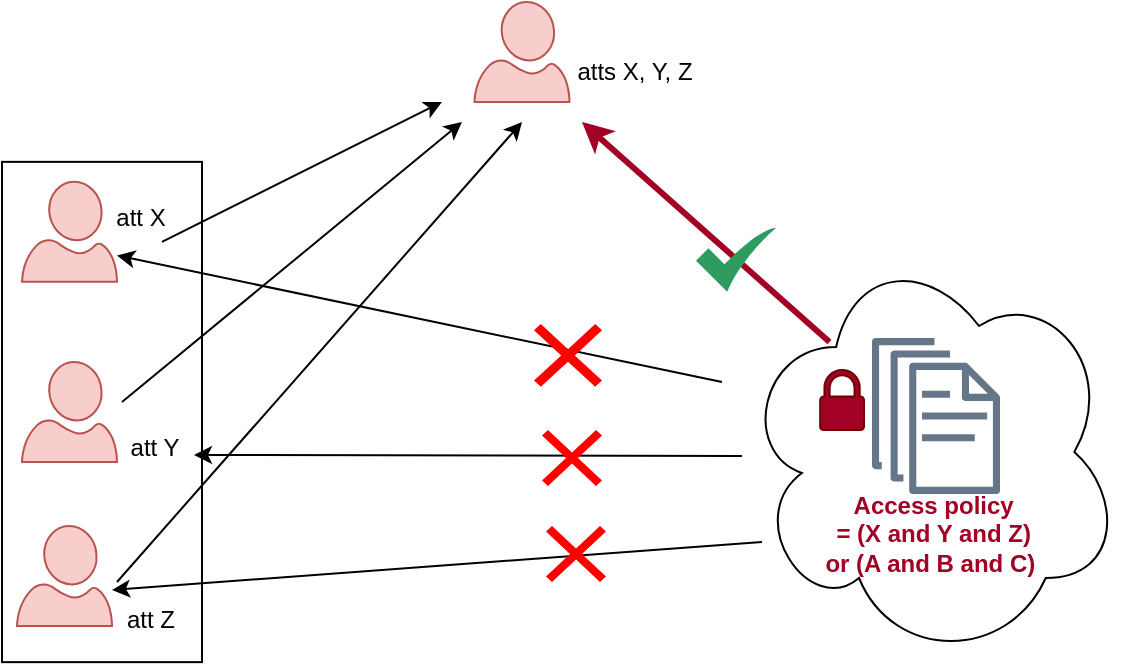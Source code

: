 <mxfile version="24.8.4">
  <diagram name="Page-1" id="tZQLknMaPcjguIIjqgyP">
    <mxGraphModel dx="794" dy="547" grid="1" gridSize="10" guides="1" tooltips="1" connect="1" arrows="1" fold="1" page="1" pageScale="1" pageWidth="827" pageHeight="1169" math="0" shadow="0">
      <root>
        <mxCell id="0" />
        <mxCell id="1" parent="0" />
        <mxCell id="DboaTYH2uHODqQAO1uhh-39" value="" style="rounded=0;whiteSpace=wrap;html=1;" parent="1" vertex="1">
          <mxGeometry x="170" y="299.93" width="100" height="250.14" as="geometry" />
        </mxCell>
        <mxCell id="DboaTYH2uHODqQAO1uhh-38" value="" style="ellipse;shape=cloud;whiteSpace=wrap;html=1;" parent="1" vertex="1">
          <mxGeometry x="539.42" y="340" width="190.58" height="210" as="geometry" />
        </mxCell>
        <mxCell id="DboaTYH2uHODqQAO1uhh-1" value="" style="verticalLabelPosition=bottom;html=1;verticalAlign=top;align=center;strokeColor=#b85450;fillColor=#f8cecc;shape=mxgraph.azure.user;" parent="1" vertex="1">
          <mxGeometry x="180" y="309.86" width="47.5" height="50" as="geometry" />
        </mxCell>
        <mxCell id="DboaTYH2uHODqQAO1uhh-2" value="" style="verticalLabelPosition=bottom;html=1;verticalAlign=top;align=center;strokeColor=#b85450;fillColor=#f8cecc;shape=mxgraph.azure.user;" parent="1" vertex="1">
          <mxGeometry x="180" y="400" width="47.5" height="50" as="geometry" />
        </mxCell>
        <mxCell id="DboaTYH2uHODqQAO1uhh-3" value="" style="verticalLabelPosition=bottom;html=1;verticalAlign=top;align=center;strokeColor=#b85450;fillColor=#f8cecc;shape=mxgraph.azure.user;" parent="1" vertex="1">
          <mxGeometry x="177.5" y="482" width="47.5" height="50" as="geometry" />
        </mxCell>
        <mxCell id="DboaTYH2uHODqQAO1uhh-5" value="" style="sketch=0;outlineConnect=0;dashed=0;verticalLabelPosition=bottom;verticalAlign=top;align=center;html=1;fontSize=12;fontStyle=0;aspect=fixed;pointerEvents=1;shape=mxgraph.aws4.documents;fillColor=#647687;strokeColor=#314354;fontColor=#ffffff;" parent="1" vertex="1">
          <mxGeometry x="605" y="388" width="64" height="78" as="geometry" />
        </mxCell>
        <mxCell id="DboaTYH2uHODqQAO1uhh-7" value="&lt;b&gt;&lt;font color=&quot;#a20025&quot;&gt;Access policy&amp;nbsp;&lt;/font&gt;&lt;/b&gt;&lt;div&gt;&lt;b&gt;&lt;font color=&quot;#a20025&quot;&gt;= (X and Y and Z)&amp;nbsp;&lt;/font&gt;&lt;/b&gt;&lt;/div&gt;&lt;div&gt;&lt;b&gt;&lt;font color=&quot;#a20025&quot;&gt;or (A and B and C) &amp;nbsp;&lt;/font&gt;&lt;/b&gt;&lt;/div&gt;" style="text;html=1;align=center;verticalAlign=middle;resizable=0;points=[];autosize=1;strokeColor=none;fillColor=none;" parent="1" vertex="1">
          <mxGeometry x="567" y="456" width="140" height="60" as="geometry" />
        </mxCell>
        <mxCell id="DboaTYH2uHODqQAO1uhh-8" value="att X" style="text;html=1;align=center;verticalAlign=middle;resizable=0;points=[];autosize=1;strokeColor=none;fillColor=none;" parent="1" vertex="1">
          <mxGeometry x="214" y="312.93" width="50" height="30" as="geometry" />
        </mxCell>
        <mxCell id="DboaTYH2uHODqQAO1uhh-9" value="att Y" style="text;html=1;align=center;verticalAlign=middle;resizable=0;points=[];autosize=1;strokeColor=none;fillColor=none;" parent="1" vertex="1">
          <mxGeometry x="221" y="428" width="50" height="30" as="geometry" />
        </mxCell>
        <mxCell id="DboaTYH2uHODqQAO1uhh-10" value="att Z" style="text;html=1;align=center;verticalAlign=middle;resizable=0;points=[];autosize=1;strokeColor=none;fillColor=none;" parent="1" vertex="1">
          <mxGeometry x="219" y="514" width="50" height="30" as="geometry" />
        </mxCell>
        <mxCell id="DboaTYH2uHODqQAO1uhh-12" value="" style="sketch=0;pointerEvents=1;shadow=0;dashed=0;html=1;strokeColor=#6F0000;labelPosition=center;verticalLabelPosition=bottom;verticalAlign=top;outlineConnect=0;align=center;shape=mxgraph.office.security.lock_protected;fillColor=#a20025;fontColor=#ffffff;" parent="1" vertex="1">
          <mxGeometry x="579.08" y="404" width="21.92" height="30" as="geometry" />
        </mxCell>
        <mxCell id="DboaTYH2uHODqQAO1uhh-14" value="" style="endArrow=classic;html=1;rounded=0;strokeWidth=3;strokeColor=#A20025;" parent="1" edge="1">
          <mxGeometry width="50" height="50" relative="1" as="geometry">
            <mxPoint x="583.75" y="390" as="sourcePoint" />
            <mxPoint x="460" y="280" as="targetPoint" />
          </mxGeometry>
        </mxCell>
        <mxCell id="DboaTYH2uHODqQAO1uhh-31" value="" style="endArrow=classic;html=1;rounded=0;" parent="1" edge="1">
          <mxGeometry width="50" height="50" relative="1" as="geometry">
            <mxPoint x="550" y="490" as="sourcePoint" />
            <mxPoint x="225" y="514" as="targetPoint" />
          </mxGeometry>
        </mxCell>
        <mxCell id="DboaTYH2uHODqQAO1uhh-32" value="" style="shape=mxgraph.mockup.markup.redX;fillColor=#ff0000;html=1;shadow=0;whiteSpace=wrap;strokeColor=none;" parent="1" vertex="1">
          <mxGeometry x="442" y="482" width="30" height="28" as="geometry" />
        </mxCell>
        <mxCell id="DboaTYH2uHODqQAO1uhh-33" value="" style="sketch=0;html=1;aspect=fixed;strokeColor=none;shadow=0;align=center;fillColor=#2D9C5E;verticalAlign=top;labelPosition=center;verticalLabelPosition=bottom;shape=mxgraph.gcp2.check" parent="1" vertex="1">
          <mxGeometry x="517" y="332.93" width="40" height="32" as="geometry" />
        </mxCell>
        <mxCell id="DboaTYH2uHODqQAO1uhh-34" value="" style="endArrow=classic;html=1;rounded=0;" parent="1" edge="1">
          <mxGeometry width="50" height="50" relative="1" as="geometry">
            <mxPoint x="530" y="410" as="sourcePoint" />
            <mxPoint x="227.5" y="346.73" as="targetPoint" />
          </mxGeometry>
        </mxCell>
        <mxCell id="DboaTYH2uHODqQAO1uhh-35" value="" style="shape=mxgraph.mockup.markup.redX;fillColor=#ff0000;html=1;shadow=0;whiteSpace=wrap;strokeColor=none;" parent="1" vertex="1">
          <mxGeometry x="436" y="381" width="34" height="31.43" as="geometry" />
        </mxCell>
        <mxCell id="Kve-WnFk3uCvHriM4wU--1" value="" style="verticalLabelPosition=bottom;html=1;verticalAlign=top;align=center;strokeColor=#b85450;fillColor=#f8cecc;shape=mxgraph.azure.user;" vertex="1" parent="1">
          <mxGeometry x="406.25" y="220" width="47.5" height="50" as="geometry" />
        </mxCell>
        <mxCell id="Kve-WnFk3uCvHriM4wU--2" value="atts X, Y, Z" style="text;html=1;align=center;verticalAlign=middle;resizable=0;points=[];autosize=1;strokeColor=none;fillColor=none;" vertex="1" parent="1">
          <mxGeometry x="446" y="240" width="80" height="30" as="geometry" />
        </mxCell>
        <mxCell id="Kve-WnFk3uCvHriM4wU--3" value="" style="endArrow=classic;html=1;rounded=0;" edge="1" parent="1">
          <mxGeometry width="50" height="50" relative="1" as="geometry">
            <mxPoint x="540" y="447" as="sourcePoint" />
            <mxPoint x="266" y="446.5" as="targetPoint" />
          </mxGeometry>
        </mxCell>
        <mxCell id="Kve-WnFk3uCvHriM4wU--5" value="" style="shape=mxgraph.mockup.markup.redX;fillColor=#ff0000;html=1;shadow=0;whiteSpace=wrap;strokeColor=none;" vertex="1" parent="1">
          <mxGeometry x="440" y="434" width="30" height="28" as="geometry" />
        </mxCell>
        <mxCell id="Kve-WnFk3uCvHriM4wU--7" value="" style="endArrow=classic;html=1;rounded=0;" edge="1" parent="1">
          <mxGeometry width="50" height="50" relative="1" as="geometry">
            <mxPoint x="230" y="420" as="sourcePoint" />
            <mxPoint x="400" y="280" as="targetPoint" />
          </mxGeometry>
        </mxCell>
        <mxCell id="Kve-WnFk3uCvHriM4wU--8" value="" style="endArrow=classic;html=1;rounded=0;" edge="1" parent="1">
          <mxGeometry width="50" height="50" relative="1" as="geometry">
            <mxPoint x="227.5" y="510" as="sourcePoint" />
            <mxPoint x="430" y="280" as="targetPoint" />
          </mxGeometry>
        </mxCell>
        <mxCell id="Kve-WnFk3uCvHriM4wU--9" value="" style="endArrow=classic;html=1;rounded=0;exitX=0.72;exitY=0.902;exitDx=0;exitDy=0;exitPerimeter=0;" edge="1" parent="1" source="DboaTYH2uHODqQAO1uhh-8">
          <mxGeometry width="50" height="50" relative="1" as="geometry">
            <mxPoint x="236.25" y="396.93" as="sourcePoint" />
            <mxPoint x="390" y="270" as="targetPoint" />
          </mxGeometry>
        </mxCell>
      </root>
    </mxGraphModel>
  </diagram>
</mxfile>
